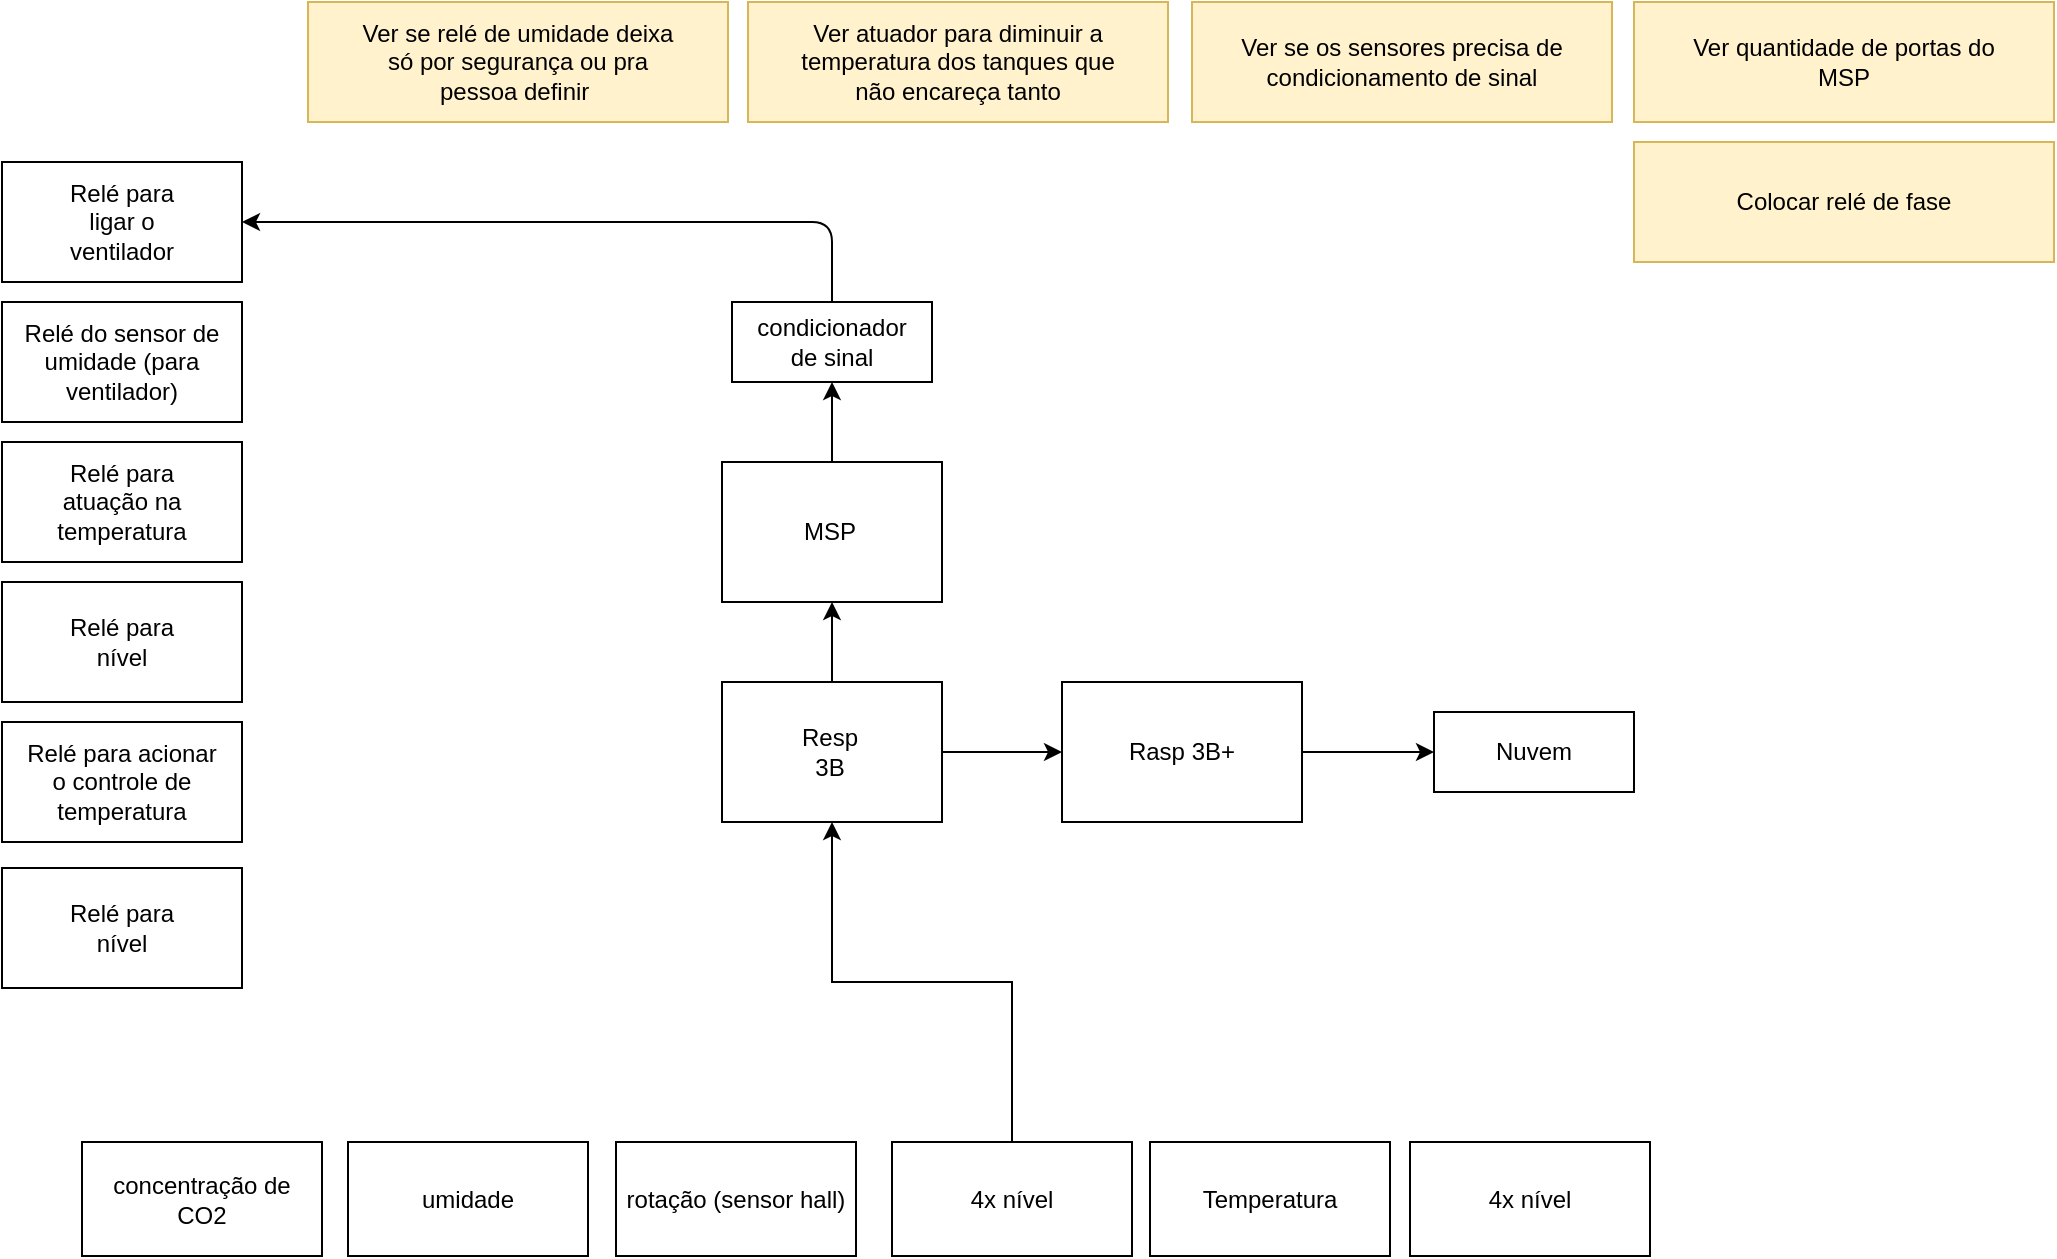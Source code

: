 <mxfile version="14.5.3" type="google"><diagram id="EtByf6n7eseN5rxhxFs-" name="Page-1"><mxGraphModel dx="1038" dy="580" grid="1" gridSize="10" guides="1" tooltips="1" connect="1" arrows="1" fold="1" page="1" pageScale="1" pageWidth="1169" pageHeight="827" math="0" shadow="0"><root><mxCell id="0"/><mxCell id="1" parent="0"/><mxCell id="hL5ROY4tFf6_opc12YOX-27" value="" style="edgeStyle=orthogonalEdgeStyle;rounded=0;orthogonalLoop=1;jettySize=auto;html=1;" parent="1" source="hL5ROY4tFf6_opc12YOX-1" target="hL5ROY4tFf6_opc12YOX-24" edge="1"><mxGeometry relative="1" as="geometry"/></mxCell><mxCell id="hL5ROY4tFf6_opc12YOX-1" value="" style="rounded=0;whiteSpace=wrap;html=1;" parent="1" vertex="1"><mxGeometry x="500" y="260" width="110" height="70" as="geometry"/></mxCell><mxCell id="hL5ROY4tFf6_opc12YOX-2" value="MSP" style="text;html=1;strokeColor=none;fillColor=none;align=center;verticalAlign=middle;whiteSpace=wrap;rounded=0;" parent="1" vertex="1"><mxGeometry x="533.5" y="285" width="40" height="20" as="geometry"/></mxCell><mxCell id="hL5ROY4tFf6_opc12YOX-3" value="" style="rounded=0;whiteSpace=wrap;html=1;" parent="1" vertex="1"><mxGeometry x="140" y="180" width="120" height="60" as="geometry"/></mxCell><mxCell id="hL5ROY4tFf6_opc12YOX-4" value="Relé do sensor de umidade (para ventilador)" style="text;html=1;strokeColor=none;fillColor=none;align=center;verticalAlign=middle;whiteSpace=wrap;rounded=0;" parent="1" vertex="1"><mxGeometry x="150" y="200" width="100" height="20" as="geometry"/></mxCell><mxCell id="hL5ROY4tFf6_opc12YOX-5" value="" style="rounded=0;whiteSpace=wrap;html=1;" parent="1" vertex="1"><mxGeometry x="140" y="250" width="120" height="60" as="geometry"/></mxCell><mxCell id="hL5ROY4tFf6_opc12YOX-6" value="Relé para atuação na temperatura" style="text;html=1;strokeColor=none;fillColor=none;align=center;verticalAlign=middle;whiteSpace=wrap;rounded=0;" parent="1" vertex="1"><mxGeometry x="170" y="270" width="60" height="20" as="geometry"/></mxCell><mxCell id="hL5ROY4tFf6_opc12YOX-7" value="" style="rounded=0;whiteSpace=wrap;html=1;" parent="1" vertex="1"><mxGeometry x="140" y="110" width="120" height="60" as="geometry"/></mxCell><mxCell id="hL5ROY4tFf6_opc12YOX-8" value="Relé para ligar o ventilador" style="text;html=1;strokeColor=none;fillColor=none;align=center;verticalAlign=middle;whiteSpace=wrap;rounded=0;" parent="1" vertex="1"><mxGeometry x="170" y="130" width="60" height="20" as="geometry"/></mxCell><mxCell id="hL5ROY4tFf6_opc12YOX-9" value="" style="rounded=0;whiteSpace=wrap;html=1;" parent="1" vertex="1"><mxGeometry x="140" y="320" width="120" height="60" as="geometry"/></mxCell><mxCell id="hL5ROY4tFf6_opc12YOX-10" value="Relé para nível" style="text;html=1;strokeColor=none;fillColor=none;align=center;verticalAlign=middle;whiteSpace=wrap;rounded=0;" parent="1" vertex="1"><mxGeometry x="170" y="340" width="60" height="20" as="geometry"/></mxCell><mxCell id="hL5ROY4tFf6_opc12YOX-11" value="" style="rounded=0;whiteSpace=wrap;html=1;" parent="1" vertex="1"><mxGeometry x="140" y="390" width="120" height="60" as="geometry"/></mxCell><mxCell id="hL5ROY4tFf6_opc12YOX-12" value="Relé para acionar o controle de temperatura" style="text;html=1;strokeColor=none;fillColor=none;align=center;verticalAlign=middle;whiteSpace=wrap;rounded=0;" parent="1" vertex="1"><mxGeometry x="150" y="410" width="100" height="20" as="geometry"/></mxCell><mxCell id="hL5ROY4tFf6_opc12YOX-13" value="" style="rounded=0;whiteSpace=wrap;html=1;fillColor=#fff2cc;strokeColor=#d6b656;" parent="1" vertex="1"><mxGeometry x="293" y="30" width="210" height="60" as="geometry"/></mxCell><mxCell id="hL5ROY4tFf6_opc12YOX-14" value="Ver se relé de umidade deixa só por segurança ou pra pessoa definir&amp;nbsp;" style="text;html=1;strokeColor=none;fillColor=none;align=center;verticalAlign=middle;whiteSpace=wrap;rounded=0;" parent="1" vertex="1"><mxGeometry x="313" y="50" width="170" height="20" as="geometry"/></mxCell><mxCell id="hL5ROY4tFf6_opc12YOX-15" value="" style="rounded=0;whiteSpace=wrap;html=1;fillColor=#fff2cc;strokeColor=#d6b656;" parent="1" vertex="1"><mxGeometry x="513" y="30" width="210" height="60" as="geometry"/></mxCell><mxCell id="hL5ROY4tFf6_opc12YOX-16" value="Ver atuador para diminuir a temperatura dos tanques que não encareça tanto" style="text;html=1;strokeColor=none;fillColor=none;align=center;verticalAlign=middle;whiteSpace=wrap;rounded=0;" parent="1" vertex="1"><mxGeometry x="533" y="50" width="170" height="20" as="geometry"/></mxCell><mxCell id="hL5ROY4tFf6_opc12YOX-17" value="" style="rounded=0;whiteSpace=wrap;html=1;" parent="1" vertex="1"><mxGeometry x="140" y="463" width="120" height="60" as="geometry"/></mxCell><mxCell id="hL5ROY4tFf6_opc12YOX-18" value="Relé para nível" style="text;html=1;strokeColor=none;fillColor=none;align=center;verticalAlign=middle;whiteSpace=wrap;rounded=0;" parent="1" vertex="1"><mxGeometry x="170" y="483" width="60" height="20" as="geometry"/></mxCell><mxCell id="hL5ROY4tFf6_opc12YOX-19" value="" style="endArrow=classic;html=1;entryX=1;entryY=0.5;entryDx=0;entryDy=0;" parent="1" target="hL5ROY4tFf6_opc12YOX-7" edge="1"><mxGeometry width="50" height="50" relative="1" as="geometry"><mxPoint x="555" y="180" as="sourcePoint"/><mxPoint x="520" y="250" as="targetPoint"/><Array as="points"><mxPoint x="555" y="140"/></Array></mxGeometry></mxCell><mxCell id="hL5ROY4tFf6_opc12YOX-28" value="" style="edgeStyle=orthogonalEdgeStyle;rounded=0;orthogonalLoop=1;jettySize=auto;html=1;entryX=0.5;entryY=1;entryDx=0;entryDy=0;" parent="1" source="hL5ROY4tFf6_opc12YOX-20" target="hL5ROY4tFf6_opc12YOX-1" edge="1"><mxGeometry relative="1" as="geometry"/></mxCell><mxCell id="hL5ROY4tFf6_opc12YOX-32" value="" style="edgeStyle=orthogonalEdgeStyle;rounded=0;orthogonalLoop=1;jettySize=auto;html=1;" parent="1" source="hL5ROY4tFf6_opc12YOX-20" target="hL5ROY4tFf6_opc12YOX-31" edge="1"><mxGeometry relative="1" as="geometry"/></mxCell><mxCell id="hL5ROY4tFf6_opc12YOX-20" value="" style="rounded=0;whiteSpace=wrap;html=1;" parent="1" vertex="1"><mxGeometry x="500" y="370" width="110" height="70" as="geometry"/></mxCell><mxCell id="hL5ROY4tFf6_opc12YOX-21" value="Resp 3B" style="text;html=1;strokeColor=none;fillColor=none;align=center;verticalAlign=middle;whiteSpace=wrap;rounded=0;" parent="1" vertex="1"><mxGeometry x="533.5" y="395" width="40" height="20" as="geometry"/></mxCell><mxCell id="hL5ROY4tFf6_opc12YOX-22" value="" style="rounded=0;whiteSpace=wrap;html=1;fillColor=#fff2cc;strokeColor=#d6b656;" parent="1" vertex="1"><mxGeometry x="735" y="30" width="210" height="60" as="geometry"/></mxCell><mxCell id="hL5ROY4tFf6_opc12YOX-23" value="Ver se os sensores precisa de condicionamento de sinal" style="text;html=1;strokeColor=none;fillColor=none;align=center;verticalAlign=middle;whiteSpace=wrap;rounded=0;" parent="1" vertex="1"><mxGeometry x="755" y="50" width="170" height="20" as="geometry"/></mxCell><mxCell id="hL5ROY4tFf6_opc12YOX-24" value="condicionador&lt;br&gt;de sinal" style="whiteSpace=wrap;html=1;align=center;" parent="1" vertex="1"><mxGeometry x="505" y="180" width="100" height="40" as="geometry"/></mxCell><mxCell id="hL5ROY4tFf6_opc12YOX-25" value="" style="rounded=0;whiteSpace=wrap;html=1;fillColor=#fff2cc;strokeColor=#d6b656;" parent="1" vertex="1"><mxGeometry x="956" y="30" width="210" height="60" as="geometry"/></mxCell><mxCell id="hL5ROY4tFf6_opc12YOX-26" value="Ver quantidade de portas do MSP" style="text;html=1;strokeColor=none;fillColor=none;align=center;verticalAlign=middle;whiteSpace=wrap;rounded=0;" parent="1" vertex="1"><mxGeometry x="976" y="50" width="170" height="20" as="geometry"/></mxCell><mxCell id="hL5ROY4tFf6_opc12YOX-34" value="" style="edgeStyle=orthogonalEdgeStyle;rounded=0;orthogonalLoop=1;jettySize=auto;html=1;" parent="1" source="hL5ROY4tFf6_opc12YOX-31" target="hL5ROY4tFf6_opc12YOX-33" edge="1"><mxGeometry relative="1" as="geometry"/></mxCell><mxCell id="hL5ROY4tFf6_opc12YOX-31" value="Rasp 3B+" style="whiteSpace=wrap;html=1;align=center;" parent="1" vertex="1"><mxGeometry x="670" y="370" width="120" height="70" as="geometry"/></mxCell><mxCell id="hL5ROY4tFf6_opc12YOX-33" value="Nuvem" style="whiteSpace=wrap;html=1;align=center;" parent="1" vertex="1"><mxGeometry x="856" y="385" width="100" height="40" as="geometry"/></mxCell><mxCell id="hL5ROY4tFf6_opc12YOX-35" value="" style="rounded=0;whiteSpace=wrap;html=1;fillColor=#fff2cc;strokeColor=#d6b656;" parent="1" vertex="1"><mxGeometry x="956" y="100" width="210" height="60" as="geometry"/></mxCell><mxCell id="hL5ROY4tFf6_opc12YOX-36" value="Colocar relé de fase" style="text;html=1;strokeColor=none;fillColor=none;align=center;verticalAlign=middle;whiteSpace=wrap;rounded=0;" parent="1" vertex="1"><mxGeometry x="976" y="120" width="170" height="20" as="geometry"/></mxCell><mxCell id="CHR9-TDaCaJRECtajtqv-1" value="umidade" style="whiteSpace=wrap;html=1;align=center;" vertex="1" parent="1"><mxGeometry x="313" y="600" width="120" height="57" as="geometry"/></mxCell><mxCell id="CHR9-TDaCaJRECtajtqv-8" style="edgeStyle=orthogonalEdgeStyle;rounded=0;orthogonalLoop=1;jettySize=auto;html=1;entryX=0.5;entryY=1;entryDx=0;entryDy=0;" edge="1" parent="1" source="CHR9-TDaCaJRECtajtqv-2" target="hL5ROY4tFf6_opc12YOX-20"><mxGeometry relative="1" as="geometry"/></mxCell><mxCell id="CHR9-TDaCaJRECtajtqv-2" value="4x nível" style="whiteSpace=wrap;html=1;align=center;" vertex="1" parent="1"><mxGeometry x="585" y="600" width="120" height="57" as="geometry"/></mxCell><mxCell id="CHR9-TDaCaJRECtajtqv-3" value="Temperatura" style="whiteSpace=wrap;html=1;align=center;" vertex="1" parent="1"><mxGeometry x="714" y="600" width="120" height="57" as="geometry"/></mxCell><mxCell id="CHR9-TDaCaJRECtajtqv-4" value="4x nível" style="whiteSpace=wrap;html=1;align=center;" vertex="1" parent="1"><mxGeometry x="844" y="600" width="120" height="57" as="geometry"/></mxCell><mxCell id="CHR9-TDaCaJRECtajtqv-5" value="concentração de&lt;br&gt;CO2" style="whiteSpace=wrap;html=1;align=center;" vertex="1" parent="1"><mxGeometry x="180" y="600" width="120" height="57" as="geometry"/></mxCell><mxCell id="CHR9-TDaCaJRECtajtqv-6" value="rotação (sensor hall)" style="whiteSpace=wrap;html=1;align=center;" vertex="1" parent="1"><mxGeometry x="447" y="600" width="120" height="57" as="geometry"/></mxCell></root></mxGraphModel></diagram></mxfile>